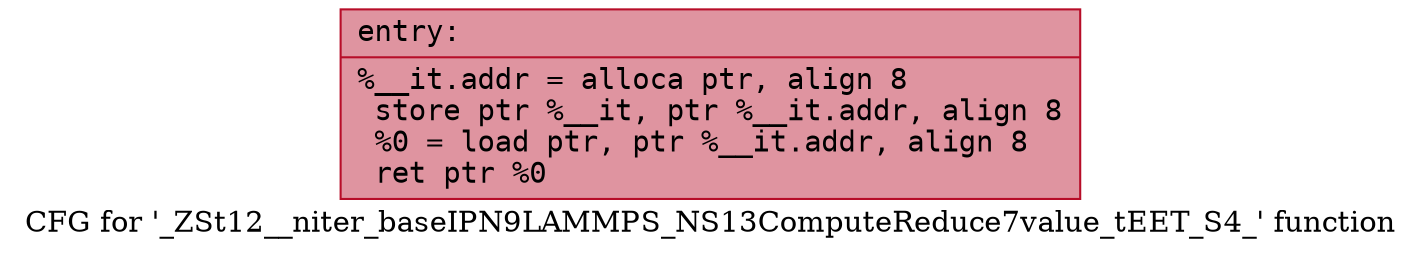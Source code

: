 digraph "CFG for '_ZSt12__niter_baseIPN9LAMMPS_NS13ComputeReduce7value_tEET_S4_' function" {
	label="CFG for '_ZSt12__niter_baseIPN9LAMMPS_NS13ComputeReduce7value_tEET_S4_' function";

	Node0x559140362ce0 [shape=record,color="#b70d28ff", style=filled, fillcolor="#b70d2870" fontname="Courier",label="{entry:\l|  %__it.addr = alloca ptr, align 8\l  store ptr %__it, ptr %__it.addr, align 8\l  %0 = load ptr, ptr %__it.addr, align 8\l  ret ptr %0\l}"];
}
